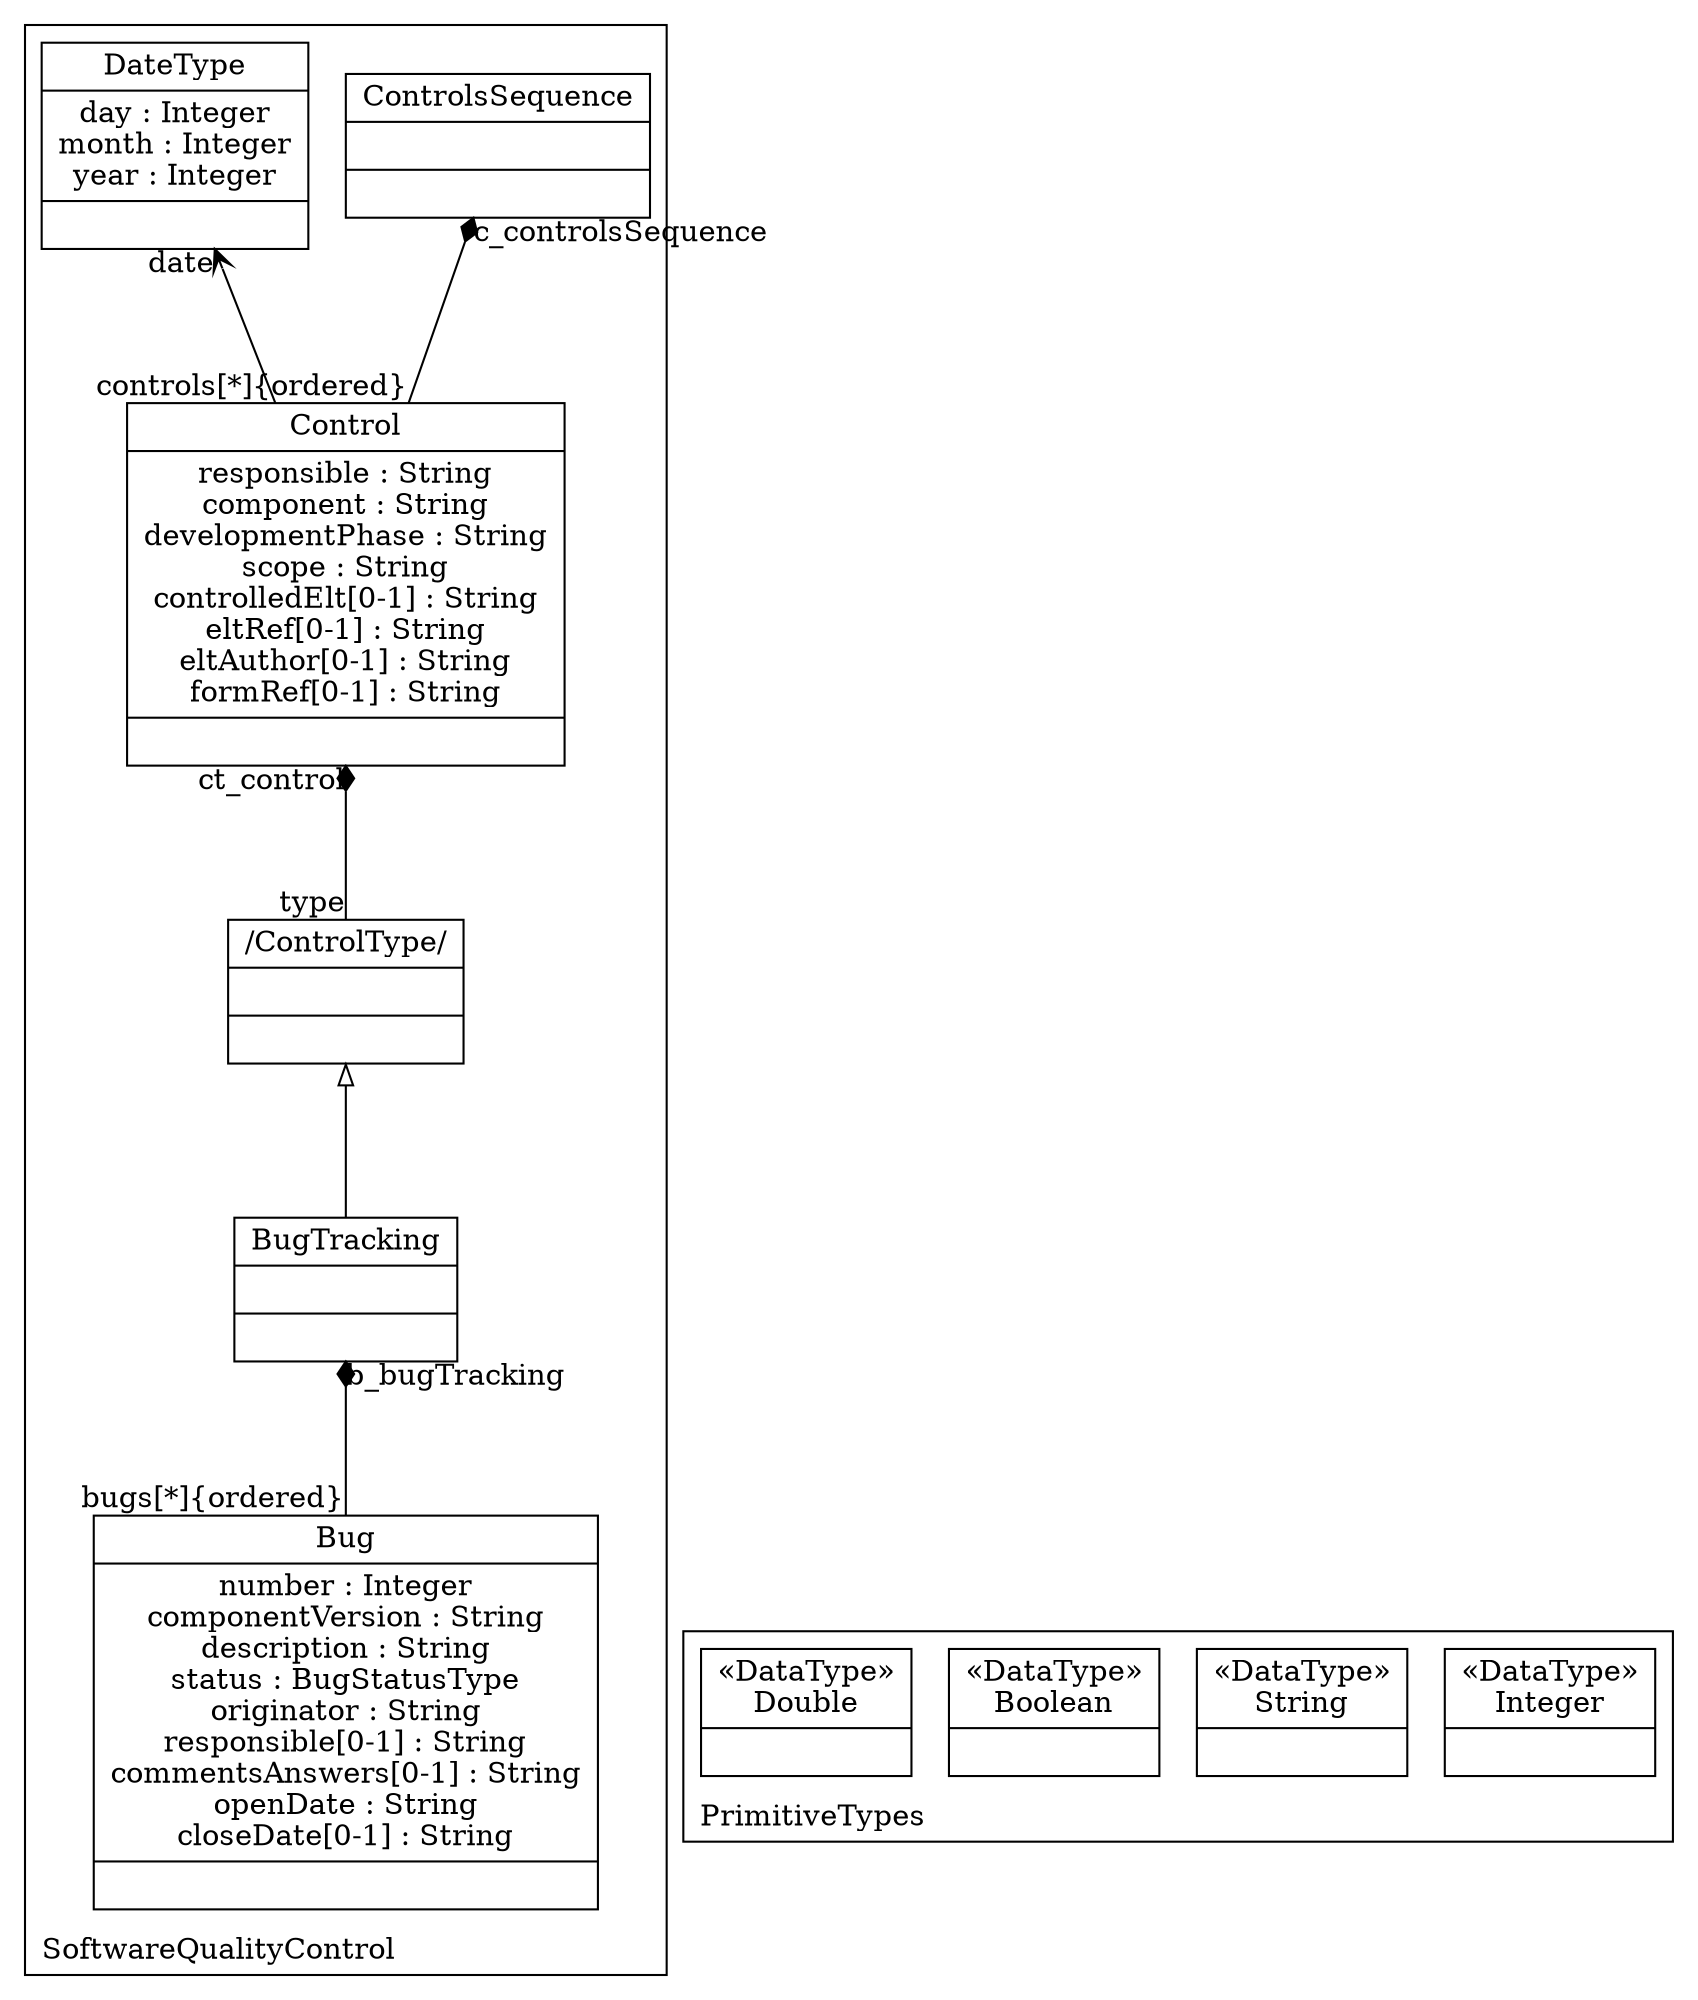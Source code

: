 digraph "KM3 Model in DOT" {
graph[rankdir=BT,labeljust=l,labelloc=t,nodeSep=0.75,compound=true];
 subgraph "cluster_SoftwareQualityControl"{
labelloc=t
color=black
label=SoftwareQualityControl
 node[shape=record];
DateType[label="{DateType|day : Integer\nmonth : Integer\nyear : Integer| }"]
;
 node[shape=record];
ControlsSequence[label="{ControlsSequence| | }"]
;
 node[shape=record];
Control[label="{Control|responsible : String\ncomponent : String\ndevelopmentPhase : String\nscope : String\ncontrolledElt[0-1] : String\neltRef[0-1] : String\neltAuthor[0-1] : String\nformRef[0-1] : String| }"]
 Control->ControlsSequence[arrowhead=diamond,arrowtail=none,headlabel="c_controlsSequence",taillabel="controls[*]{ordered}",group=ControlsSequence,minlen=2,constraint=true,]
 Control->DateType[arrowhead=vee,arrowtail=diamond,headlabel="date",group=DateType,minlen=2,constraint=true,]
;
 node[shape=record];
ControlType[label="{/ControlType/| | }"]
 ControlType->Control[arrowhead=diamond,arrowtail=none,headlabel="ct_control",taillabel="type",group=Control,minlen=2,constraint=true,]
;
 node[shape=record];
BugTracking[label="{BugTracking| | }"]
 BugTracking->ControlType[arrowhead=onormal,group=ControlType,minlen=2,constraint=true,]
;
 node[shape=record];
Bug[label="{Bug|number : Integer\ncomponentVersion : String\ndescription : String\nstatus : BugStatusType\noriginator : String\nresponsible[0-1] : String\ncommentsAnswers[0-1] : String\nopenDate : String\ncloseDate[0-1] : String| }"]
 Bug->BugTracking[arrowhead=diamond,arrowtail=none,headlabel="b_bugTracking",taillabel="bugs[*]{ordered}",group=BugTracking,minlen=2,constraint=true,]
;

} subgraph "cluster_PrimitiveTypes"{
labelloc=t
color=black
label=PrimitiveTypes
 node[shape=record];
Integer[label="{&#171;DataType&#187;\nInteger|}"]
;
 node[shape=record];
String[label="{&#171;DataType&#187;\nString|}"]
;
 node[shape=record];
Boolean[label="{&#171;DataType&#187;\nBoolean|}"]
;
 node[shape=record];
Double[label="{&#171;DataType&#187;\nDouble|}"]
;

}
}